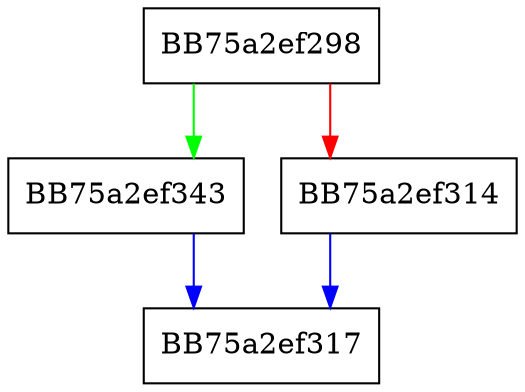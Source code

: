 digraph put_value {
  node [shape="box"];
  graph [splines=ortho];
  BB75a2ef298 -> BB75a2ef343 [color="green"];
  BB75a2ef298 -> BB75a2ef314 [color="red"];
  BB75a2ef314 -> BB75a2ef317 [color="blue"];
  BB75a2ef343 -> BB75a2ef317 [color="blue"];
}